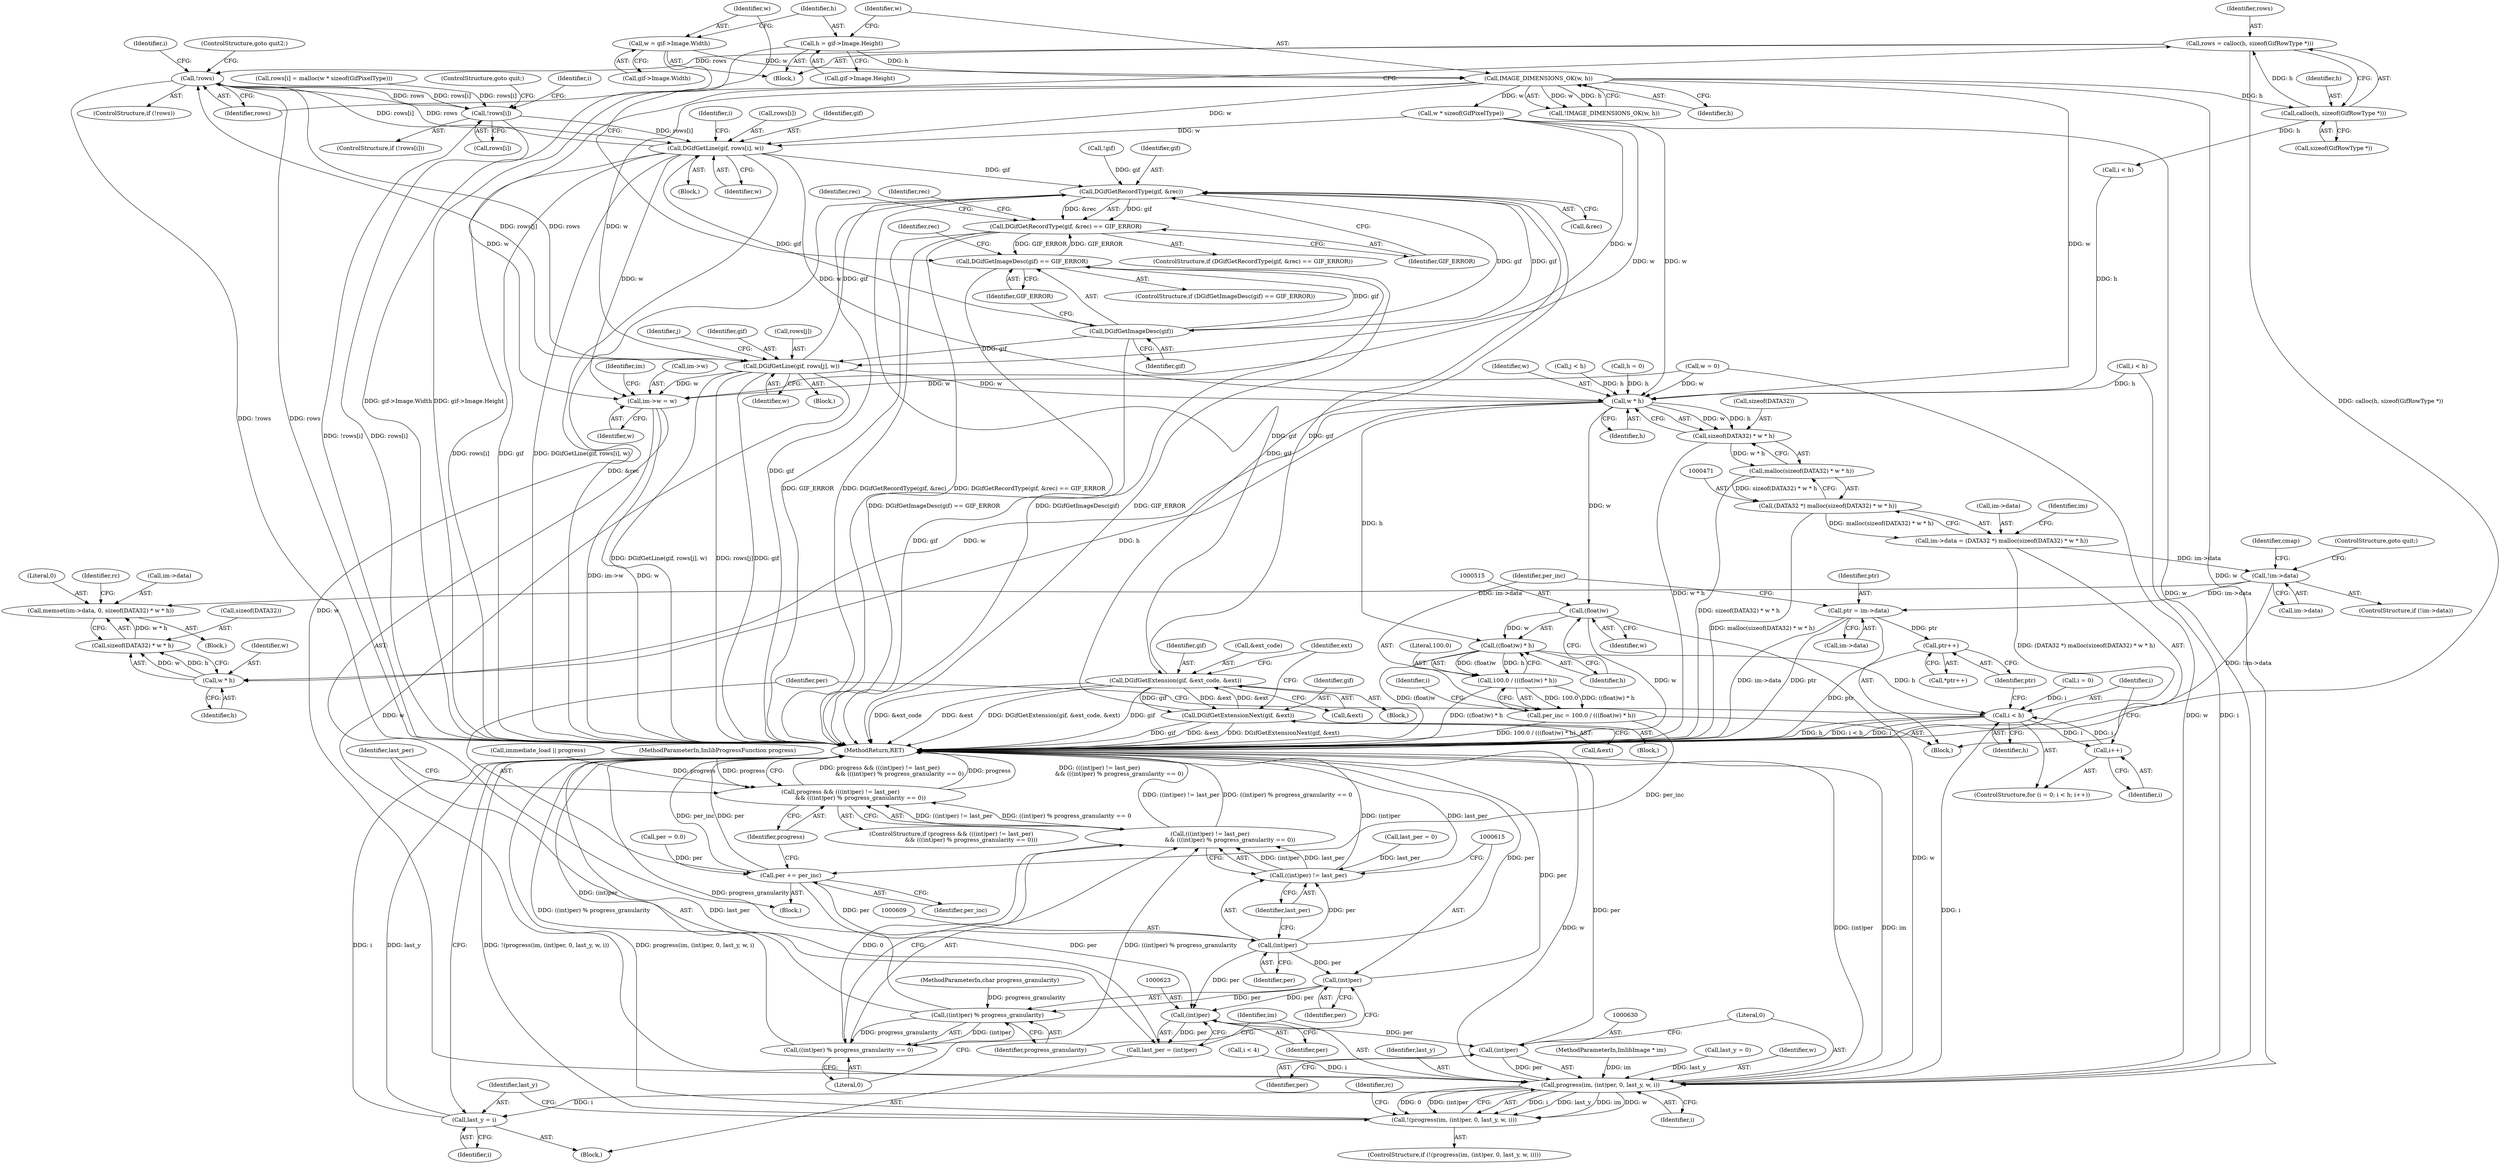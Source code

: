 digraph "0_enlightment_39641e74a560982fbf93f29bf96b37d27803cb56@API" {
"1000252" [label="(Call,rows = calloc(h, sizeof(GifRowType *)))"];
"1000254" [label="(Call,calloc(h, sizeof(GifRowType *)))"];
"1000248" [label="(Call,IMAGE_DIMENSIONS_OK(w, h))"];
"1000232" [label="(Call,w = gif->Image.Width)"];
"1000239" [label="(Call,h = gif->Image.Height)"];
"1000259" [label="(Call,!rows)"];
"1000282" [label="(Call,!rows[i])"];
"1000337" [label="(Call,DGifGetLine(gif, rows[i], w))"];
"1000206" [label="(Call,DGifGetRecordType(gif, &rec))"];
"1000205" [label="(Call,DGifGetRecordType(gif, &rec) == GIF_ERROR)"];
"1000224" [label="(Call,DGifGetImageDesc(gif) == GIF_ERROR)"];
"1000225" [label="(Call,DGifGetImageDesc(gif))"];
"1000319" [label="(Call,DGifGetLine(gif, rows[j], w))"];
"1000415" [label="(Call,im->w = w)"];
"1000476" [label="(Call,w * h)"];
"1000473" [label="(Call,sizeof(DATA32) * w * h)"];
"1000472" [label="(Call,malloc(sizeof(DATA32) * w * h))"];
"1000470" [label="(Call,(DATA32 *) malloc(sizeof(DATA32) * w * h))"];
"1000466" [label="(Call,im->data = (DATA32 *) malloc(sizeof(DATA32) * w * h))"];
"1000480" [label="(Call,!im->data)"];
"1000489" [label="(Call,memset(im->data, 0, sizeof(DATA32) * w * h))"];
"1000504" [label="(Call,ptr = im->data)"];
"1000529" [label="(Call,ptr++)"];
"1000497" [label="(Call,w * h)"];
"1000494" [label="(Call,sizeof(DATA32) * w * h)"];
"1000514" [label="(Call,(float)w)"];
"1000513" [label="(Call,((float)w) * h)"];
"1000511" [label="(Call,100.0 / (((float)w) * h))"];
"1000509" [label="(Call,per_inc = 100.0 / (((float)w) * h))"];
"1000600" [label="(Call,per += per_inc)"];
"1000608" [label="(Call,(int)per)"];
"1000607" [label="(Call,((int)per) != last_per)"];
"1000606" [label="(Call,(((int)per) != last_per)\n                      && (((int)per) % progress_granularity == 0))"];
"1000604" [label="(Call,progress && (((int)per) != last_per)\n                      && (((int)per) % progress_granularity == 0))"];
"1000614" [label="(Call,(int)per)"];
"1000613" [label="(Call,((int)per) % progress_granularity)"];
"1000612" [label="(Call,((int)per) % progress_granularity == 0)"];
"1000622" [label="(Call,(int)per)"];
"1000620" [label="(Call,last_per = (int)per)"];
"1000629" [label="(Call,(int)per)"];
"1000627" [label="(Call,progress(im, (int)per, 0, last_y, w, i))"];
"1000626" [label="(Call,!(progress(im, (int)per, 0, last_y, w, i)))"];
"1000641" [label="(Call,last_y = i)"];
"1000522" [label="(Call,i < h)"];
"1000525" [label="(Call,i++)"];
"1000357" [label="(Call,DGifGetExtension(gif, &ext_code, &ext))"];
"1000391" [label="(Call,DGifGetExtensionNext(gif, &ext))"];
"1000441" [label="(Call,immediate_load || progress)"];
"1000530" [label="(Identifier,ptr)"];
"1000253" [label="(Identifier,rows)"];
"1000487" [label="(Identifier,cmap)"];
"1000481" [label="(Call,im->data)"];
"1000264" [label="(Identifier,i)"];
"1000336" [label="(Block,)"];
"1000484" [label="(ControlStructure,goto quit;)"];
"1000520" [label="(Identifier,i)"];
"1000631" [label="(Identifier,per)"];
"1000339" [label="(Call,rows[i])"];
"1000466" [label="(Call,im->data = (DATA32 *) malloc(sizeof(DATA32) * w * h))"];
"1000208" [label="(Call,&rec)"];
"1000524" [label="(Identifier,h)"];
"1000298" [label="(Call,i < 4)"];
"1000608" [label="(Call,(int)per)"];
"1000422" [label="(Identifier,im)"];
"1000392" [label="(Identifier,gif)"];
"1000358" [label="(Identifier,gif)"];
"1000224" [label="(Call,DGifGetImageDesc(gif) == GIF_ERROR)"];
"1000324" [label="(Identifier,w)"];
"1000611" [label="(Identifier,last_per)"];
"1000210" [label="(Identifier,GIF_ERROR)"];
"1000514" [label="(Call,(float)w)"];
"1000522" [label="(Call,i < h)"];
"1000270" [label="(Identifier,i)"];
"1000627" [label="(Call,progress(im, (int)per, 0, last_y, w, i))"];
"1000497" [label="(Call,w * h)"];
"1000607" [label="(Call,((int)per) != last_per)"];
"1000612" [label="(Call,((int)per) % progress_granularity == 0)"];
"1000272" [label="(Call,rows[i] = malloc(w * sizeof(GifPixelType)))"];
"1000444" [label="(Block,)"];
"1000225" [label="(Call,DGifGetImageDesc(gif))"];
"1000493" [label="(Literal,0)"];
"1000342" [label="(Identifier,w)"];
"1000331" [label="(Call,i < h)"];
"1000501" [label="(Identifier,rc)"];
"1000361" [label="(Call,&ext)"];
"1000112" [label="(MethodParameterIn,char progress_granularity)"];
"1000338" [label="(Identifier,gif)"];
"1000250" [label="(Identifier,h)"];
"1000489" [label="(Call,memset(im->data, 0, sizeof(DATA32) * w * h))"];
"1000643" [label="(Identifier,i)"];
"1000614" [label="(Call,(int)per)"];
"1000148" [label="(Call,last_per = 0)"];
"1000635" [label="(Identifier,i)"];
"1000601" [label="(Identifier,per)"];
"1000357" [label="(Call,DGifGetExtension(gif, &ext_code, &ext))"];
"1000604" [label="(Call,progress && (((int)per) != last_per)\n                      && (((int)per) % progress_granularity == 0))"];
"1000633" [label="(Identifier,last_y)"];
"1000529" [label="(Call,ptr++)"];
"1000477" [label="(Identifier,w)"];
"1000467" [label="(Call,im->data)"];
"1000518" [label="(ControlStructure,for (i = 0; i < h; i++))"];
"1000283" [label="(Call,rows[i])"];
"1000480" [label="(Call,!im->data)"];
"1000206" [label="(Call,DGifGetRecordType(gif, &rec))"];
"1000226" [label="(Identifier,gif)"];
"1000110" [label="(MethodParameterIn,ImlibImage * im)"];
"1000641" [label="(Call,last_y = i)"];
"1000499" [label="(Identifier,h)"];
"1000528" [label="(Call,*ptr++)"];
"1000248" [label="(Call,IMAGE_DIMENSIONS_OK(w, h))"];
"1000472" [label="(Call,malloc(sizeof(DATA32) * w * h))"];
"1000318" [label="(Block,)"];
"1000259" [label="(Call,!rows)"];
"1000416" [label="(Call,im->w)"];
"1000626" [label="(Call,!(progress(im, (int)per, 0, last_y, w, i)))"];
"1000513" [label="(Call,((float)w) * h)"];
"1000205" [label="(Call,DGifGetRecordType(gif, &rec) == GIF_ERROR)"];
"1000351" [label="(Block,)"];
"1000476" [label="(Call,w * h)"];
"1000642" [label="(Identifier,last_y)"];
"1000335" [label="(Identifier,i)"];
"1000314" [label="(Identifier,j)"];
"1000255" [label="(Identifier,h)"];
"1000232" [label="(Call,w = gif->Image.Width)"];
"1000111" [label="(MethodParameterIn,ImlibProgressFunction progress)"];
"1000512" [label="(Literal,100.0)"];
"1000473" [label="(Call,sizeof(DATA32) * w * h)"];
"1000310" [label="(Call,j < h)"];
"1000254" [label="(Call,calloc(h, sizeof(GifRowType *)))"];
"1000494" [label="(Call,sizeof(DATA32) * w * h)"];
"1000526" [label="(Identifier,i)"];
"1000519" [label="(Call,i = 0)"];
"1000282" [label="(Call,!rows[i])"];
"1000286" [label="(ControlStructure,goto quit;)"];
"1000320" [label="(Identifier,gif)"];
"1000419" [label="(Identifier,w)"];
"1000266" [label="(Call,i < h)"];
"1000605" [label="(Identifier,progress)"];
"1000616" [label="(Identifier,per)"];
"1000629" [label="(Call,(int)per)"];
"1000504" [label="(Call,ptr = im->data)"];
"1000606" [label="(Call,(((int)per) != last_per)\n                      && (((int)per) % progress_granularity == 0))"];
"1000281" [label="(ControlStructure,if (!rows[i]))"];
"1000618" [label="(Literal,0)"];
"1000247" [label="(Call,!IMAGE_DIMENSIONS_OK(w, h))"];
"1000240" [label="(Identifier,h)"];
"1000260" [label="(Identifier,rows)"];
"1000525" [label="(Call,i++)"];
"1000617" [label="(Identifier,progress_granularity)"];
"1000638" [label="(Identifier,rc)"];
"1000252" [label="(Call,rows = calloc(h, sizeof(GifRowType *)))"];
"1000517" [label="(Identifier,h)"];
"1000470" [label="(Call,(DATA32 *) malloc(sizeof(DATA32) * w * h))"];
"1000222" [label="(Block,)"];
"1000474" [label="(Call,sizeof(DATA32))"];
"1000227" [label="(Identifier,GIF_ERROR)"];
"1000506" [label="(Call,im->data)"];
"1000319" [label="(Call,DGifGetLine(gif, rows[j], w))"];
"1000152" [label="(Call,last_y = 0)"];
"1000628" [label="(Identifier,im)"];
"1000393" [label="(Call,&ext)"];
"1000204" [label="(ControlStructure,if (DGifGetRecordType(gif, &rec) == GIF_ERROR))"];
"1000610" [label="(Identifier,per)"];
"1000644" [label="(MethodReturn,RET)"];
"1000239" [label="(Call,h = gif->Image.Height)"];
"1000622" [label="(Call,(int)per)"];
"1000624" [label="(Identifier,per)"];
"1000505" [label="(Identifier,ptr)"];
"1000603" [label="(ControlStructure,if (progress && (((int)per) != last_per)\n                      && (((int)per) % progress_granularity == 0)))"];
"1000218" [label="(Identifier,rec)"];
"1000213" [label="(Identifier,rec)"];
"1000498" [label="(Identifier,w)"];
"1000321" [label="(Call,rows[j])"];
"1000139" [label="(Call,h = 0)"];
"1000359" [label="(Call,&ext_code)"];
"1000478" [label="(Identifier,h)"];
"1000482" [label="(Identifier,im)"];
"1000207" [label="(Identifier,gif)"];
"1000510" [label="(Identifier,per_inc)"];
"1000114" [label="(Block,)"];
"1000495" [label="(Call,sizeof(DATA32))"];
"1000516" [label="(Identifier,w)"];
"1000634" [label="(Identifier,w)"];
"1000509" [label="(Call,per_inc = 100.0 / (((float)w) * h))"];
"1000479" [label="(ControlStructure,if (!im->data))"];
"1000619" [label="(Block,)"];
"1000613" [label="(Call,((int)per) % progress_granularity)"];
"1000258" [label="(ControlStructure,if (!rows))"];
"1000488" [label="(Block,)"];
"1000511" [label="(Call,100.0 / (((float)w) * h))"];
"1000230" [label="(Identifier,rec)"];
"1000364" [label="(Identifier,ext)"];
"1000143" [label="(Call,per = 0.0)"];
"1000256" [label="(Call,sizeof(GifRowType *))"];
"1000620" [label="(Call,last_per = (int)per)"];
"1000602" [label="(Identifier,per_inc)"];
"1000241" [label="(Call,gif->Image.Height)"];
"1000135" [label="(Call,w = 0)"];
"1000233" [label="(Identifier,w)"];
"1000632" [label="(Literal,0)"];
"1000391" [label="(Call,DGifGetExtensionNext(gif, &ext))"];
"1000490" [label="(Call,im->data)"];
"1000621" [label="(Identifier,last_per)"];
"1000415" [label="(Call,im->w = w)"];
"1000192" [label="(Call,!gif)"];
"1000523" [label="(Identifier,i)"];
"1000223" [label="(ControlStructure,if (DGifGetImageDesc(gif) == GIF_ERROR))"];
"1000365" [label="(Block,)"];
"1000261" [label="(ControlStructure,goto quit2;)"];
"1000625" [label="(ControlStructure,if (!(progress(im, (int)per, 0, last_y, w, i))))"];
"1000234" [label="(Call,gif->Image.Width)"];
"1000600" [label="(Call,per += per_inc)"];
"1000337" [label="(Call,DGifGetLine(gif, rows[i], w))"];
"1000249" [label="(Identifier,w)"];
"1000277" [label="(Call,w * sizeof(GifPixelType))"];
"1000252" -> "1000222"  [label="AST: "];
"1000252" -> "1000254"  [label="CFG: "];
"1000253" -> "1000252"  [label="AST: "];
"1000254" -> "1000252"  [label="AST: "];
"1000260" -> "1000252"  [label="CFG: "];
"1000252" -> "1000644"  [label="DDG: calloc(h, sizeof(GifRowType *))"];
"1000254" -> "1000252"  [label="DDG: h"];
"1000252" -> "1000259"  [label="DDG: rows"];
"1000254" -> "1000256"  [label="CFG: "];
"1000255" -> "1000254"  [label="AST: "];
"1000256" -> "1000254"  [label="AST: "];
"1000248" -> "1000254"  [label="DDG: h"];
"1000254" -> "1000266"  [label="DDG: h"];
"1000248" -> "1000247"  [label="AST: "];
"1000248" -> "1000250"  [label="CFG: "];
"1000249" -> "1000248"  [label="AST: "];
"1000250" -> "1000248"  [label="AST: "];
"1000247" -> "1000248"  [label="CFG: "];
"1000248" -> "1000247"  [label="DDG: w"];
"1000248" -> "1000247"  [label="DDG: h"];
"1000232" -> "1000248"  [label="DDG: w"];
"1000239" -> "1000248"  [label="DDG: h"];
"1000248" -> "1000277"  [label="DDG: w"];
"1000248" -> "1000319"  [label="DDG: w"];
"1000248" -> "1000337"  [label="DDG: w"];
"1000248" -> "1000415"  [label="DDG: w"];
"1000248" -> "1000476"  [label="DDG: w"];
"1000248" -> "1000627"  [label="DDG: w"];
"1000232" -> "1000222"  [label="AST: "];
"1000232" -> "1000234"  [label="CFG: "];
"1000233" -> "1000232"  [label="AST: "];
"1000234" -> "1000232"  [label="AST: "];
"1000240" -> "1000232"  [label="CFG: "];
"1000232" -> "1000644"  [label="DDG: gif->Image.Width"];
"1000239" -> "1000222"  [label="AST: "];
"1000239" -> "1000241"  [label="CFG: "];
"1000240" -> "1000239"  [label="AST: "];
"1000241" -> "1000239"  [label="AST: "];
"1000249" -> "1000239"  [label="CFG: "];
"1000239" -> "1000644"  [label="DDG: gif->Image.Height"];
"1000259" -> "1000258"  [label="AST: "];
"1000259" -> "1000260"  [label="CFG: "];
"1000260" -> "1000259"  [label="AST: "];
"1000261" -> "1000259"  [label="CFG: "];
"1000264" -> "1000259"  [label="CFG: "];
"1000259" -> "1000644"  [label="DDG: !rows"];
"1000259" -> "1000644"  [label="DDG: rows"];
"1000337" -> "1000259"  [label="DDG: rows[i]"];
"1000319" -> "1000259"  [label="DDG: rows[j]"];
"1000282" -> "1000259"  [label="DDG: rows[i]"];
"1000259" -> "1000282"  [label="DDG: rows"];
"1000259" -> "1000319"  [label="DDG: rows"];
"1000259" -> "1000337"  [label="DDG: rows"];
"1000282" -> "1000281"  [label="AST: "];
"1000282" -> "1000283"  [label="CFG: "];
"1000283" -> "1000282"  [label="AST: "];
"1000286" -> "1000282"  [label="CFG: "];
"1000270" -> "1000282"  [label="CFG: "];
"1000282" -> "1000644"  [label="DDG: !rows[i]"];
"1000282" -> "1000644"  [label="DDG: rows[i]"];
"1000272" -> "1000282"  [label="DDG: rows[i]"];
"1000282" -> "1000337"  [label="DDG: rows[i]"];
"1000337" -> "1000336"  [label="AST: "];
"1000337" -> "1000342"  [label="CFG: "];
"1000338" -> "1000337"  [label="AST: "];
"1000339" -> "1000337"  [label="AST: "];
"1000342" -> "1000337"  [label="AST: "];
"1000335" -> "1000337"  [label="CFG: "];
"1000337" -> "1000644"  [label="DDG: rows[i]"];
"1000337" -> "1000644"  [label="DDG: gif"];
"1000337" -> "1000644"  [label="DDG: DGifGetLine(gif, rows[i], w)"];
"1000337" -> "1000206"  [label="DDG: gif"];
"1000225" -> "1000337"  [label="DDG: gif"];
"1000277" -> "1000337"  [label="DDG: w"];
"1000337" -> "1000415"  [label="DDG: w"];
"1000337" -> "1000476"  [label="DDG: w"];
"1000337" -> "1000627"  [label="DDG: w"];
"1000206" -> "1000205"  [label="AST: "];
"1000206" -> "1000208"  [label="CFG: "];
"1000207" -> "1000206"  [label="AST: "];
"1000208" -> "1000206"  [label="AST: "];
"1000210" -> "1000206"  [label="CFG: "];
"1000206" -> "1000644"  [label="DDG: &rec"];
"1000206" -> "1000644"  [label="DDG: gif"];
"1000206" -> "1000205"  [label="DDG: gif"];
"1000206" -> "1000205"  [label="DDG: &rec"];
"1000391" -> "1000206"  [label="DDG: gif"];
"1000225" -> "1000206"  [label="DDG: gif"];
"1000192" -> "1000206"  [label="DDG: gif"];
"1000319" -> "1000206"  [label="DDG: gif"];
"1000357" -> "1000206"  [label="DDG: gif"];
"1000206" -> "1000225"  [label="DDG: gif"];
"1000206" -> "1000357"  [label="DDG: gif"];
"1000205" -> "1000204"  [label="AST: "];
"1000205" -> "1000210"  [label="CFG: "];
"1000210" -> "1000205"  [label="AST: "];
"1000213" -> "1000205"  [label="CFG: "];
"1000218" -> "1000205"  [label="CFG: "];
"1000205" -> "1000644"  [label="DDG: GIF_ERROR"];
"1000205" -> "1000644"  [label="DDG: DGifGetRecordType(gif, &rec)"];
"1000205" -> "1000644"  [label="DDG: DGifGetRecordType(gif, &rec) == GIF_ERROR"];
"1000224" -> "1000205"  [label="DDG: GIF_ERROR"];
"1000205" -> "1000224"  [label="DDG: GIF_ERROR"];
"1000224" -> "1000223"  [label="AST: "];
"1000224" -> "1000227"  [label="CFG: "];
"1000225" -> "1000224"  [label="AST: "];
"1000227" -> "1000224"  [label="AST: "];
"1000230" -> "1000224"  [label="CFG: "];
"1000233" -> "1000224"  [label="CFG: "];
"1000224" -> "1000644"  [label="DDG: DGifGetImageDesc(gif)"];
"1000224" -> "1000644"  [label="DDG: GIF_ERROR"];
"1000224" -> "1000644"  [label="DDG: DGifGetImageDesc(gif) == GIF_ERROR"];
"1000225" -> "1000224"  [label="DDG: gif"];
"1000225" -> "1000226"  [label="CFG: "];
"1000226" -> "1000225"  [label="AST: "];
"1000227" -> "1000225"  [label="CFG: "];
"1000225" -> "1000644"  [label="DDG: gif"];
"1000225" -> "1000319"  [label="DDG: gif"];
"1000319" -> "1000318"  [label="AST: "];
"1000319" -> "1000324"  [label="CFG: "];
"1000320" -> "1000319"  [label="AST: "];
"1000321" -> "1000319"  [label="AST: "];
"1000324" -> "1000319"  [label="AST: "];
"1000314" -> "1000319"  [label="CFG: "];
"1000319" -> "1000644"  [label="DDG: DGifGetLine(gif, rows[j], w)"];
"1000319" -> "1000644"  [label="DDG: rows[j]"];
"1000319" -> "1000644"  [label="DDG: gif"];
"1000277" -> "1000319"  [label="DDG: w"];
"1000319" -> "1000415"  [label="DDG: w"];
"1000319" -> "1000476"  [label="DDG: w"];
"1000319" -> "1000627"  [label="DDG: w"];
"1000415" -> "1000114"  [label="AST: "];
"1000415" -> "1000419"  [label="CFG: "];
"1000416" -> "1000415"  [label="AST: "];
"1000419" -> "1000415"  [label="AST: "];
"1000422" -> "1000415"  [label="CFG: "];
"1000415" -> "1000644"  [label="DDG: im->w"];
"1000415" -> "1000644"  [label="DDG: w"];
"1000135" -> "1000415"  [label="DDG: w"];
"1000277" -> "1000415"  [label="DDG: w"];
"1000476" -> "1000473"  [label="AST: "];
"1000476" -> "1000478"  [label="CFG: "];
"1000477" -> "1000476"  [label="AST: "];
"1000478" -> "1000476"  [label="AST: "];
"1000473" -> "1000476"  [label="CFG: "];
"1000476" -> "1000473"  [label="DDG: w"];
"1000476" -> "1000473"  [label="DDG: h"];
"1000135" -> "1000476"  [label="DDG: w"];
"1000277" -> "1000476"  [label="DDG: w"];
"1000310" -> "1000476"  [label="DDG: h"];
"1000331" -> "1000476"  [label="DDG: h"];
"1000139" -> "1000476"  [label="DDG: h"];
"1000266" -> "1000476"  [label="DDG: h"];
"1000476" -> "1000497"  [label="DDG: w"];
"1000476" -> "1000497"  [label="DDG: h"];
"1000476" -> "1000514"  [label="DDG: w"];
"1000476" -> "1000513"  [label="DDG: h"];
"1000473" -> "1000472"  [label="AST: "];
"1000474" -> "1000473"  [label="AST: "];
"1000472" -> "1000473"  [label="CFG: "];
"1000473" -> "1000644"  [label="DDG: w * h"];
"1000473" -> "1000472"  [label="DDG: w * h"];
"1000472" -> "1000470"  [label="AST: "];
"1000470" -> "1000472"  [label="CFG: "];
"1000472" -> "1000644"  [label="DDG: sizeof(DATA32) * w * h"];
"1000472" -> "1000470"  [label="DDG: sizeof(DATA32) * w * h"];
"1000470" -> "1000466"  [label="AST: "];
"1000471" -> "1000470"  [label="AST: "];
"1000466" -> "1000470"  [label="CFG: "];
"1000470" -> "1000644"  [label="DDG: malloc(sizeof(DATA32) * w * h)"];
"1000470" -> "1000466"  [label="DDG: malloc(sizeof(DATA32) * w * h)"];
"1000466" -> "1000444"  [label="AST: "];
"1000467" -> "1000466"  [label="AST: "];
"1000482" -> "1000466"  [label="CFG: "];
"1000466" -> "1000644"  [label="DDG: (DATA32 *) malloc(sizeof(DATA32) * w * h)"];
"1000466" -> "1000480"  [label="DDG: im->data"];
"1000480" -> "1000479"  [label="AST: "];
"1000480" -> "1000481"  [label="CFG: "];
"1000481" -> "1000480"  [label="AST: "];
"1000484" -> "1000480"  [label="CFG: "];
"1000487" -> "1000480"  [label="CFG: "];
"1000480" -> "1000644"  [label="DDG: !im->data"];
"1000480" -> "1000489"  [label="DDG: im->data"];
"1000480" -> "1000504"  [label="DDG: im->data"];
"1000489" -> "1000488"  [label="AST: "];
"1000489" -> "1000494"  [label="CFG: "];
"1000490" -> "1000489"  [label="AST: "];
"1000493" -> "1000489"  [label="AST: "];
"1000494" -> "1000489"  [label="AST: "];
"1000501" -> "1000489"  [label="CFG: "];
"1000494" -> "1000489"  [label="DDG: w * h"];
"1000504" -> "1000444"  [label="AST: "];
"1000504" -> "1000506"  [label="CFG: "];
"1000505" -> "1000504"  [label="AST: "];
"1000506" -> "1000504"  [label="AST: "];
"1000510" -> "1000504"  [label="CFG: "];
"1000504" -> "1000644"  [label="DDG: im->data"];
"1000504" -> "1000644"  [label="DDG: ptr"];
"1000504" -> "1000529"  [label="DDG: ptr"];
"1000529" -> "1000528"  [label="AST: "];
"1000529" -> "1000530"  [label="CFG: "];
"1000530" -> "1000529"  [label="AST: "];
"1000528" -> "1000529"  [label="CFG: "];
"1000529" -> "1000644"  [label="DDG: ptr"];
"1000497" -> "1000494"  [label="AST: "];
"1000497" -> "1000499"  [label="CFG: "];
"1000498" -> "1000497"  [label="AST: "];
"1000499" -> "1000497"  [label="AST: "];
"1000494" -> "1000497"  [label="CFG: "];
"1000497" -> "1000494"  [label="DDG: w"];
"1000497" -> "1000494"  [label="DDG: h"];
"1000495" -> "1000494"  [label="AST: "];
"1000514" -> "1000513"  [label="AST: "];
"1000514" -> "1000516"  [label="CFG: "];
"1000515" -> "1000514"  [label="AST: "];
"1000516" -> "1000514"  [label="AST: "];
"1000517" -> "1000514"  [label="CFG: "];
"1000514" -> "1000644"  [label="DDG: w"];
"1000514" -> "1000513"  [label="DDG: w"];
"1000514" -> "1000627"  [label="DDG: w"];
"1000513" -> "1000511"  [label="AST: "];
"1000513" -> "1000517"  [label="CFG: "];
"1000517" -> "1000513"  [label="AST: "];
"1000511" -> "1000513"  [label="CFG: "];
"1000513" -> "1000644"  [label="DDG: (float)w"];
"1000513" -> "1000511"  [label="DDG: (float)w"];
"1000513" -> "1000511"  [label="DDG: h"];
"1000513" -> "1000522"  [label="DDG: h"];
"1000511" -> "1000509"  [label="AST: "];
"1000512" -> "1000511"  [label="AST: "];
"1000509" -> "1000511"  [label="CFG: "];
"1000511" -> "1000644"  [label="DDG: ((float)w) * h"];
"1000511" -> "1000509"  [label="DDG: 100.0"];
"1000511" -> "1000509"  [label="DDG: ((float)w) * h"];
"1000509" -> "1000444"  [label="AST: "];
"1000510" -> "1000509"  [label="AST: "];
"1000520" -> "1000509"  [label="CFG: "];
"1000509" -> "1000644"  [label="DDG: 100.0 / (((float)w) * h)"];
"1000509" -> "1000600"  [label="DDG: per_inc"];
"1000600" -> "1000114"  [label="AST: "];
"1000600" -> "1000602"  [label="CFG: "];
"1000601" -> "1000600"  [label="AST: "];
"1000602" -> "1000600"  [label="AST: "];
"1000605" -> "1000600"  [label="CFG: "];
"1000600" -> "1000644"  [label="DDG: per_inc"];
"1000600" -> "1000644"  [label="DDG: per"];
"1000143" -> "1000600"  [label="DDG: per"];
"1000600" -> "1000608"  [label="DDG: per"];
"1000600" -> "1000622"  [label="DDG: per"];
"1000608" -> "1000607"  [label="AST: "];
"1000608" -> "1000610"  [label="CFG: "];
"1000609" -> "1000608"  [label="AST: "];
"1000610" -> "1000608"  [label="AST: "];
"1000611" -> "1000608"  [label="CFG: "];
"1000608" -> "1000644"  [label="DDG: per"];
"1000608" -> "1000607"  [label="DDG: per"];
"1000608" -> "1000614"  [label="DDG: per"];
"1000608" -> "1000622"  [label="DDG: per"];
"1000607" -> "1000606"  [label="AST: "];
"1000607" -> "1000611"  [label="CFG: "];
"1000611" -> "1000607"  [label="AST: "];
"1000615" -> "1000607"  [label="CFG: "];
"1000606" -> "1000607"  [label="CFG: "];
"1000607" -> "1000644"  [label="DDG: (int)per"];
"1000607" -> "1000644"  [label="DDG: last_per"];
"1000607" -> "1000606"  [label="DDG: (int)per"];
"1000607" -> "1000606"  [label="DDG: last_per"];
"1000148" -> "1000607"  [label="DDG: last_per"];
"1000606" -> "1000604"  [label="AST: "];
"1000606" -> "1000612"  [label="CFG: "];
"1000612" -> "1000606"  [label="AST: "];
"1000604" -> "1000606"  [label="CFG: "];
"1000606" -> "1000644"  [label="DDG: ((int)per) != last_per"];
"1000606" -> "1000644"  [label="DDG: ((int)per) % progress_granularity == 0"];
"1000606" -> "1000604"  [label="DDG: ((int)per) != last_per"];
"1000606" -> "1000604"  [label="DDG: ((int)per) % progress_granularity == 0"];
"1000612" -> "1000606"  [label="DDG: ((int)per) % progress_granularity"];
"1000612" -> "1000606"  [label="DDG: 0"];
"1000604" -> "1000603"  [label="AST: "];
"1000604" -> "1000605"  [label="CFG: "];
"1000605" -> "1000604"  [label="AST: "];
"1000621" -> "1000604"  [label="CFG: "];
"1000644" -> "1000604"  [label="CFG: "];
"1000604" -> "1000644"  [label="DDG: progress && (((int)per) != last_per)\n                      && (((int)per) % progress_granularity == 0)"];
"1000604" -> "1000644"  [label="DDG: progress"];
"1000604" -> "1000644"  [label="DDG: (((int)per) != last_per)\n                      && (((int)per) % progress_granularity == 0)"];
"1000441" -> "1000604"  [label="DDG: progress"];
"1000111" -> "1000604"  [label="DDG: progress"];
"1000614" -> "1000613"  [label="AST: "];
"1000614" -> "1000616"  [label="CFG: "];
"1000615" -> "1000614"  [label="AST: "];
"1000616" -> "1000614"  [label="AST: "];
"1000617" -> "1000614"  [label="CFG: "];
"1000614" -> "1000644"  [label="DDG: per"];
"1000614" -> "1000613"  [label="DDG: per"];
"1000614" -> "1000622"  [label="DDG: per"];
"1000613" -> "1000612"  [label="AST: "];
"1000613" -> "1000617"  [label="CFG: "];
"1000617" -> "1000613"  [label="AST: "];
"1000618" -> "1000613"  [label="CFG: "];
"1000613" -> "1000644"  [label="DDG: (int)per"];
"1000613" -> "1000644"  [label="DDG: progress_granularity"];
"1000613" -> "1000612"  [label="DDG: (int)per"];
"1000613" -> "1000612"  [label="DDG: progress_granularity"];
"1000112" -> "1000613"  [label="DDG: progress_granularity"];
"1000612" -> "1000618"  [label="CFG: "];
"1000618" -> "1000612"  [label="AST: "];
"1000612" -> "1000644"  [label="DDG: ((int)per) % progress_granularity"];
"1000622" -> "1000620"  [label="AST: "];
"1000622" -> "1000624"  [label="CFG: "];
"1000623" -> "1000622"  [label="AST: "];
"1000624" -> "1000622"  [label="AST: "];
"1000620" -> "1000622"  [label="CFG: "];
"1000622" -> "1000620"  [label="DDG: per"];
"1000622" -> "1000629"  [label="DDG: per"];
"1000620" -> "1000619"  [label="AST: "];
"1000621" -> "1000620"  [label="AST: "];
"1000628" -> "1000620"  [label="CFG: "];
"1000620" -> "1000644"  [label="DDG: last_per"];
"1000629" -> "1000627"  [label="AST: "];
"1000629" -> "1000631"  [label="CFG: "];
"1000630" -> "1000629"  [label="AST: "];
"1000631" -> "1000629"  [label="AST: "];
"1000632" -> "1000629"  [label="CFG: "];
"1000629" -> "1000644"  [label="DDG: per"];
"1000629" -> "1000627"  [label="DDG: per"];
"1000627" -> "1000626"  [label="AST: "];
"1000627" -> "1000635"  [label="CFG: "];
"1000628" -> "1000627"  [label="AST: "];
"1000632" -> "1000627"  [label="AST: "];
"1000633" -> "1000627"  [label="AST: "];
"1000634" -> "1000627"  [label="AST: "];
"1000635" -> "1000627"  [label="AST: "];
"1000626" -> "1000627"  [label="CFG: "];
"1000627" -> "1000644"  [label="DDG: (int)per"];
"1000627" -> "1000644"  [label="DDG: im"];
"1000627" -> "1000644"  [label="DDG: w"];
"1000627" -> "1000626"  [label="DDG: i"];
"1000627" -> "1000626"  [label="DDG: last_y"];
"1000627" -> "1000626"  [label="DDG: im"];
"1000627" -> "1000626"  [label="DDG: w"];
"1000627" -> "1000626"  [label="DDG: 0"];
"1000627" -> "1000626"  [label="DDG: (int)per"];
"1000110" -> "1000627"  [label="DDG: im"];
"1000152" -> "1000627"  [label="DDG: last_y"];
"1000135" -> "1000627"  [label="DDG: w"];
"1000277" -> "1000627"  [label="DDG: w"];
"1000298" -> "1000627"  [label="DDG: i"];
"1000331" -> "1000627"  [label="DDG: i"];
"1000522" -> "1000627"  [label="DDG: i"];
"1000627" -> "1000641"  [label="DDG: i"];
"1000626" -> "1000625"  [label="AST: "];
"1000638" -> "1000626"  [label="CFG: "];
"1000642" -> "1000626"  [label="CFG: "];
"1000626" -> "1000644"  [label="DDG: !(progress(im, (int)per, 0, last_y, w, i))"];
"1000626" -> "1000644"  [label="DDG: progress(im, (int)per, 0, last_y, w, i)"];
"1000641" -> "1000619"  [label="AST: "];
"1000641" -> "1000643"  [label="CFG: "];
"1000642" -> "1000641"  [label="AST: "];
"1000643" -> "1000641"  [label="AST: "];
"1000644" -> "1000641"  [label="CFG: "];
"1000641" -> "1000644"  [label="DDG: i"];
"1000641" -> "1000644"  [label="DDG: last_y"];
"1000522" -> "1000518"  [label="AST: "];
"1000522" -> "1000524"  [label="CFG: "];
"1000523" -> "1000522"  [label="AST: "];
"1000524" -> "1000522"  [label="AST: "];
"1000530" -> "1000522"  [label="CFG: "];
"1000601" -> "1000522"  [label="CFG: "];
"1000522" -> "1000644"  [label="DDG: h"];
"1000522" -> "1000644"  [label="DDG: i < h"];
"1000522" -> "1000644"  [label="DDG: i"];
"1000519" -> "1000522"  [label="DDG: i"];
"1000525" -> "1000522"  [label="DDG: i"];
"1000522" -> "1000525"  [label="DDG: i"];
"1000525" -> "1000518"  [label="AST: "];
"1000525" -> "1000526"  [label="CFG: "];
"1000526" -> "1000525"  [label="AST: "];
"1000523" -> "1000525"  [label="CFG: "];
"1000357" -> "1000351"  [label="AST: "];
"1000357" -> "1000361"  [label="CFG: "];
"1000358" -> "1000357"  [label="AST: "];
"1000359" -> "1000357"  [label="AST: "];
"1000361" -> "1000357"  [label="AST: "];
"1000364" -> "1000357"  [label="CFG: "];
"1000357" -> "1000644"  [label="DDG: &ext"];
"1000357" -> "1000644"  [label="DDG: DGifGetExtension(gif, &ext_code, &ext)"];
"1000357" -> "1000644"  [label="DDG: gif"];
"1000357" -> "1000644"  [label="DDG: &ext_code"];
"1000391" -> "1000357"  [label="DDG: &ext"];
"1000357" -> "1000391"  [label="DDG: gif"];
"1000357" -> "1000391"  [label="DDG: &ext"];
"1000391" -> "1000365"  [label="AST: "];
"1000391" -> "1000393"  [label="CFG: "];
"1000392" -> "1000391"  [label="AST: "];
"1000393" -> "1000391"  [label="AST: "];
"1000364" -> "1000391"  [label="CFG: "];
"1000391" -> "1000644"  [label="DDG: gif"];
"1000391" -> "1000644"  [label="DDG: &ext"];
"1000391" -> "1000644"  [label="DDG: DGifGetExtensionNext(gif, &ext)"];
}
